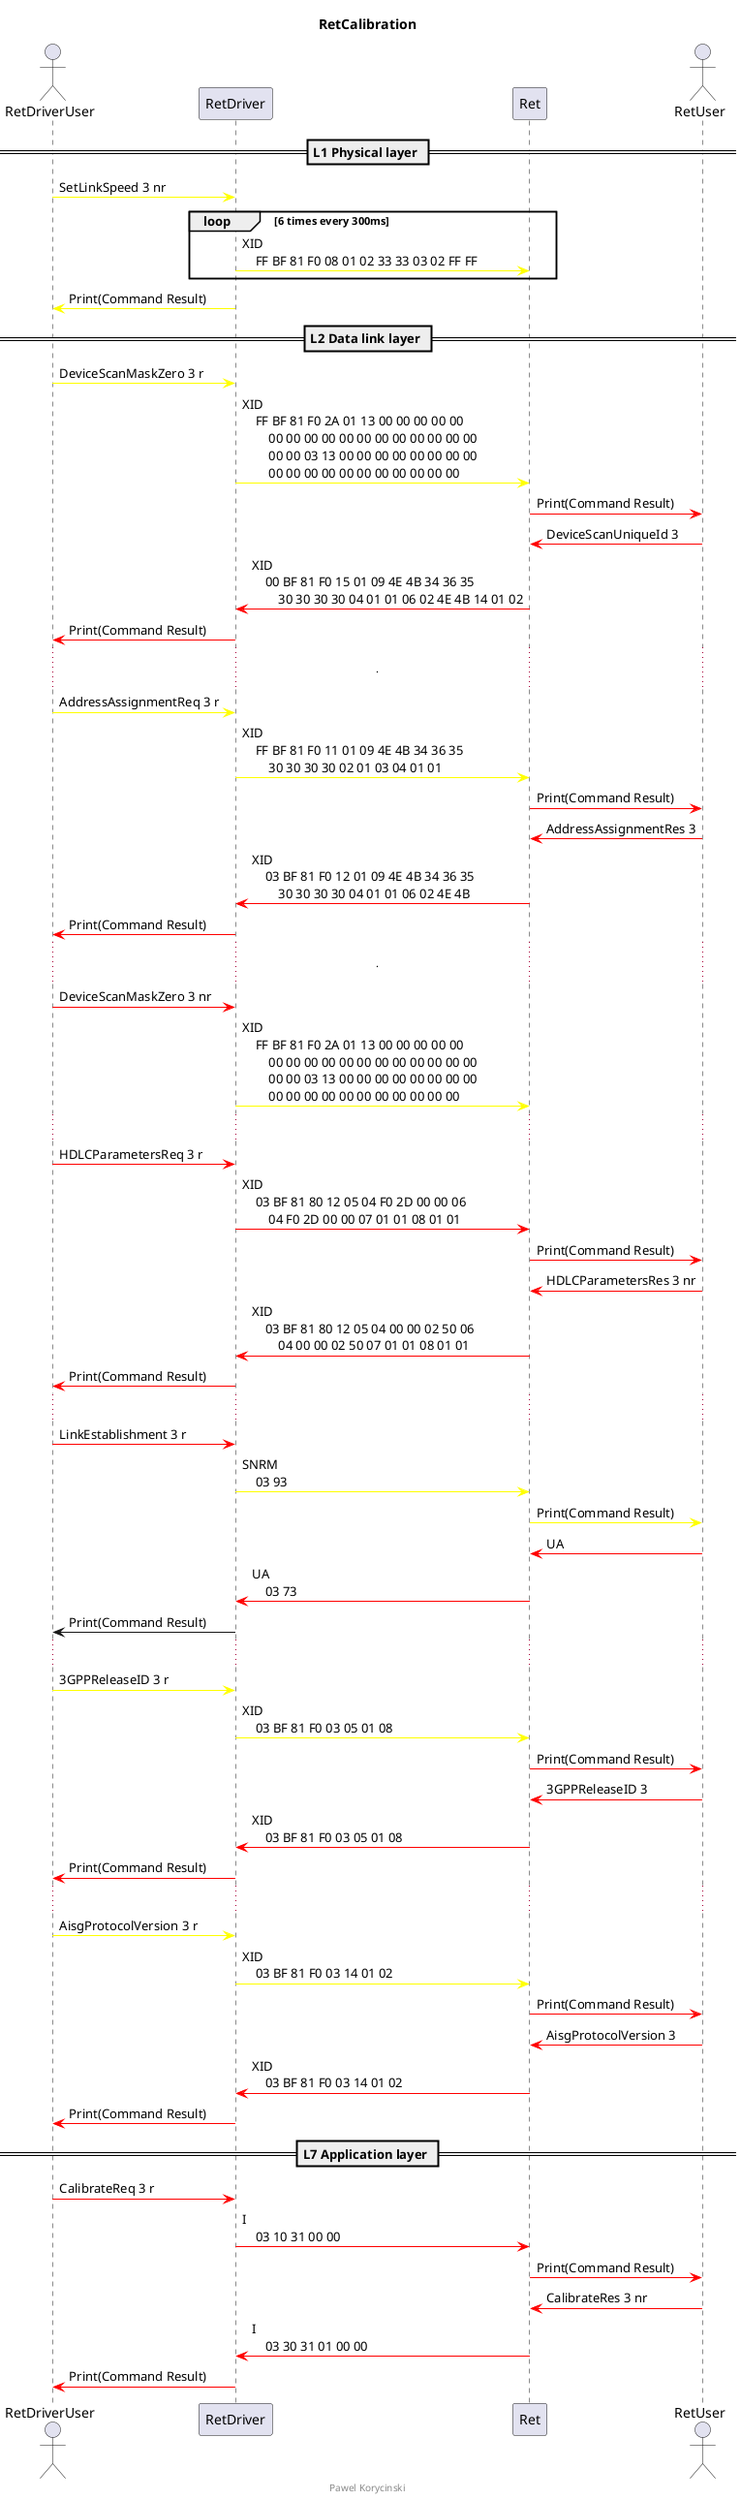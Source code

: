 @startuml

title RetCalibration

actor RetDriverUser
participant RetDriver
participant Ret
actor RetUser

== L1 Physical layer ==

RetDriverUser -[#yellow]> RetDriver : SetLinkSpeed 3 nr
loop 6 times every 300ms
    RetDriver -[#yellow]> Ret : XID\n\
    FF BF 81 F0 08 01 02 33 33 03 02 FF FF
end
RetDriver -[#yellow]> RetDriverUser : Print(Command Result)

== L2 Data link layer ==

RetDriverUser -[#yellow]> RetDriver : DeviceScanMaskZero 3 r
RetDriver -[#yellow]> Ret : XID\n\
    FF BF 81 F0 2A 01 13 00 00 00 00 00\n\
        00 00 00 00 00 00 00 00 00 00 00 00\n\
        00 00 03 13 00 00 00 00 00 00 00 00\n\
        00 00 00 00 00 00 00 00 00 00 00
Ret -[#red]> RetUser : Print(Command Result)

RetUser -[#red]> Ret : DeviceScanUniqueId 3
Ret -[#red]> RetDriver : XID\n\
    00 BF 81 F0 15 01 09 4E 4B 34 36 35\n\
        30 30 30 30 04 01 01 06 02 4E 4B 14 01 02
RetDriver -[#red]> RetDriverUser : Print(Command Result)

.......

RetDriverUser -[#yellow]> RetDriver : AddressAssignmentReq 3 r
RetDriver -[#yellow]> Ret : XID\n\
    FF BF 81 F0 11 01 09 4E 4B 34 36 35\n\
        30 30 30 30 02 01 03 04 01 01
Ret -[#red]> RetUser : Print(Command Result)

RetUser -[#red]> Ret : AddressAssignmentRes 3
Ret -[#red]> RetDriver : XID\n\
    03 BF 81 F0 12 01 09 4E 4B 34 36 35\n\
        30 30 30 30 04 01 01 06 02 4E 4B
RetDriver -[#red]> RetDriverUser : Print(Command Result)

.......

RetDriverUser -[#red]> RetDriver : DeviceScanMaskZero 3 nr
RetDriver -[#yellow]> Ret : XID\n\
    FF BF 81 F0 2A 01 13 00 00 00 00 00\n\
        00 00 00 00 00 00 00 00 00 00 00 00\n\
        00 00 03 13 00 00 00 00 00 00 00 00\n\
        00 00 00 00 00 00 00 00 00 00 00 

......

RetDriverUser -[#red]> RetDriver : HDLCParametersReq 3 r
RetDriver -[#red]> Ret : XID\n\
    03 BF 81 80 12 05 04 F0 2D 00 00 06\n\
        04 F0 2D 00 00 07 01 01 08 01 01 
Ret -[#red]> RetUser : Print(Command Result)

RetUser -[#red]> Ret : HDLCParametersRes 3 nr
Ret -[#red]> RetDriver : XID\n\
    03 BF 81 80 12 05 04 00 00 02 50 06\n\
        04 00 00 02 50 07 01 01 08 01 01
RetDriver -[#red]> RetDriverUser : Print(Command Result)

......

RetDriverUser -[#red]> RetDriver : LinkEstablishment 3 r
RetDriver -[#yellow]> Ret : SNRM\n\
    03 93 
Ret -[#yellow]> RetUser : Print(Command Result)

RetUser -[#red]> Ret : UA
Ret -[#red]> RetDriver : UA\n\
    03 73
RetDriver -> RetDriverUser : Print(Command Result)

......

RetDriverUser -[#yellow]> RetDriver : 3GPPReleaseID 3 r
RetDriver -[#yellow]> Ret : XID\n\
    03 BF 81 F0 03 05 01 08
Ret -[#red]> RetUser : Print(Command Result)

RetUser -[#red]> Ret : 3GPPReleaseID 3
Ret -[#red]> RetDriver : XID\n\
    03 BF 81 F0 03 05 01 08
RetDriver -[#red]> RetDriverUser : Print(Command Result)

......

RetDriverUser -[#yellow]> RetDriver : AisgProtocolVersion 3 r
RetDriver -[#yellow]> Ret : XID\n\
    03 BF 81 F0 03 14 01 02
Ret -[#red]> RetUser : Print(Command Result)

RetUser -[#red]> Ret : AisgProtocolVersion 3
Ret -[#red]> RetDriver : XID\n\
    03 BF 81 F0 03 14 01 02
RetDriver -[#red]> RetDriverUser : Print(Command Result)

== L7 Application layer ==

RetDriverUser -[#red]> RetDriver : CalibrateReq 3 r
RetDriver -[#red]> Ret : I\n\
    03 10 31 00 00 
Ret -[#red]> RetUser : Print(Command Result)

RetUser -[#red]> Ret : CalibrateRes 3 nr
Ret -[#red]> RetDriver : I\n\
    03 30 31 01 00 00 

RetDriver -[#red]> RetDriverUser : Print(Command Result)

footer Pawel Korycinski

@enduml
